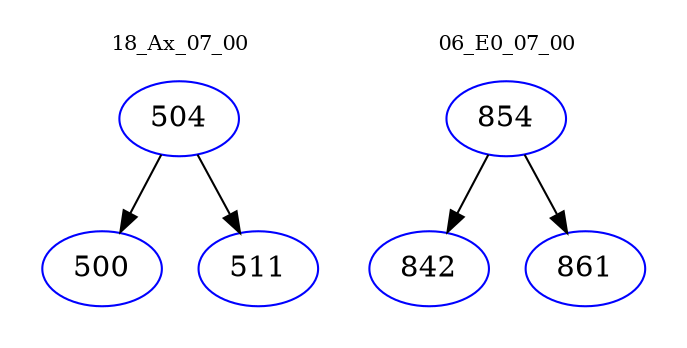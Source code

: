 digraph{
subgraph cluster_0 {
color = white
label = "18_Ax_07_00";
fontsize=10;
T0_504 [label="504", color="blue"]
T0_504 -> T0_500 [color="black"]
T0_500 [label="500", color="blue"]
T0_504 -> T0_511 [color="black"]
T0_511 [label="511", color="blue"]
}
subgraph cluster_1 {
color = white
label = "06_E0_07_00";
fontsize=10;
T1_854 [label="854", color="blue"]
T1_854 -> T1_842 [color="black"]
T1_842 [label="842", color="blue"]
T1_854 -> T1_861 [color="black"]
T1_861 [label="861", color="blue"]
}
}
